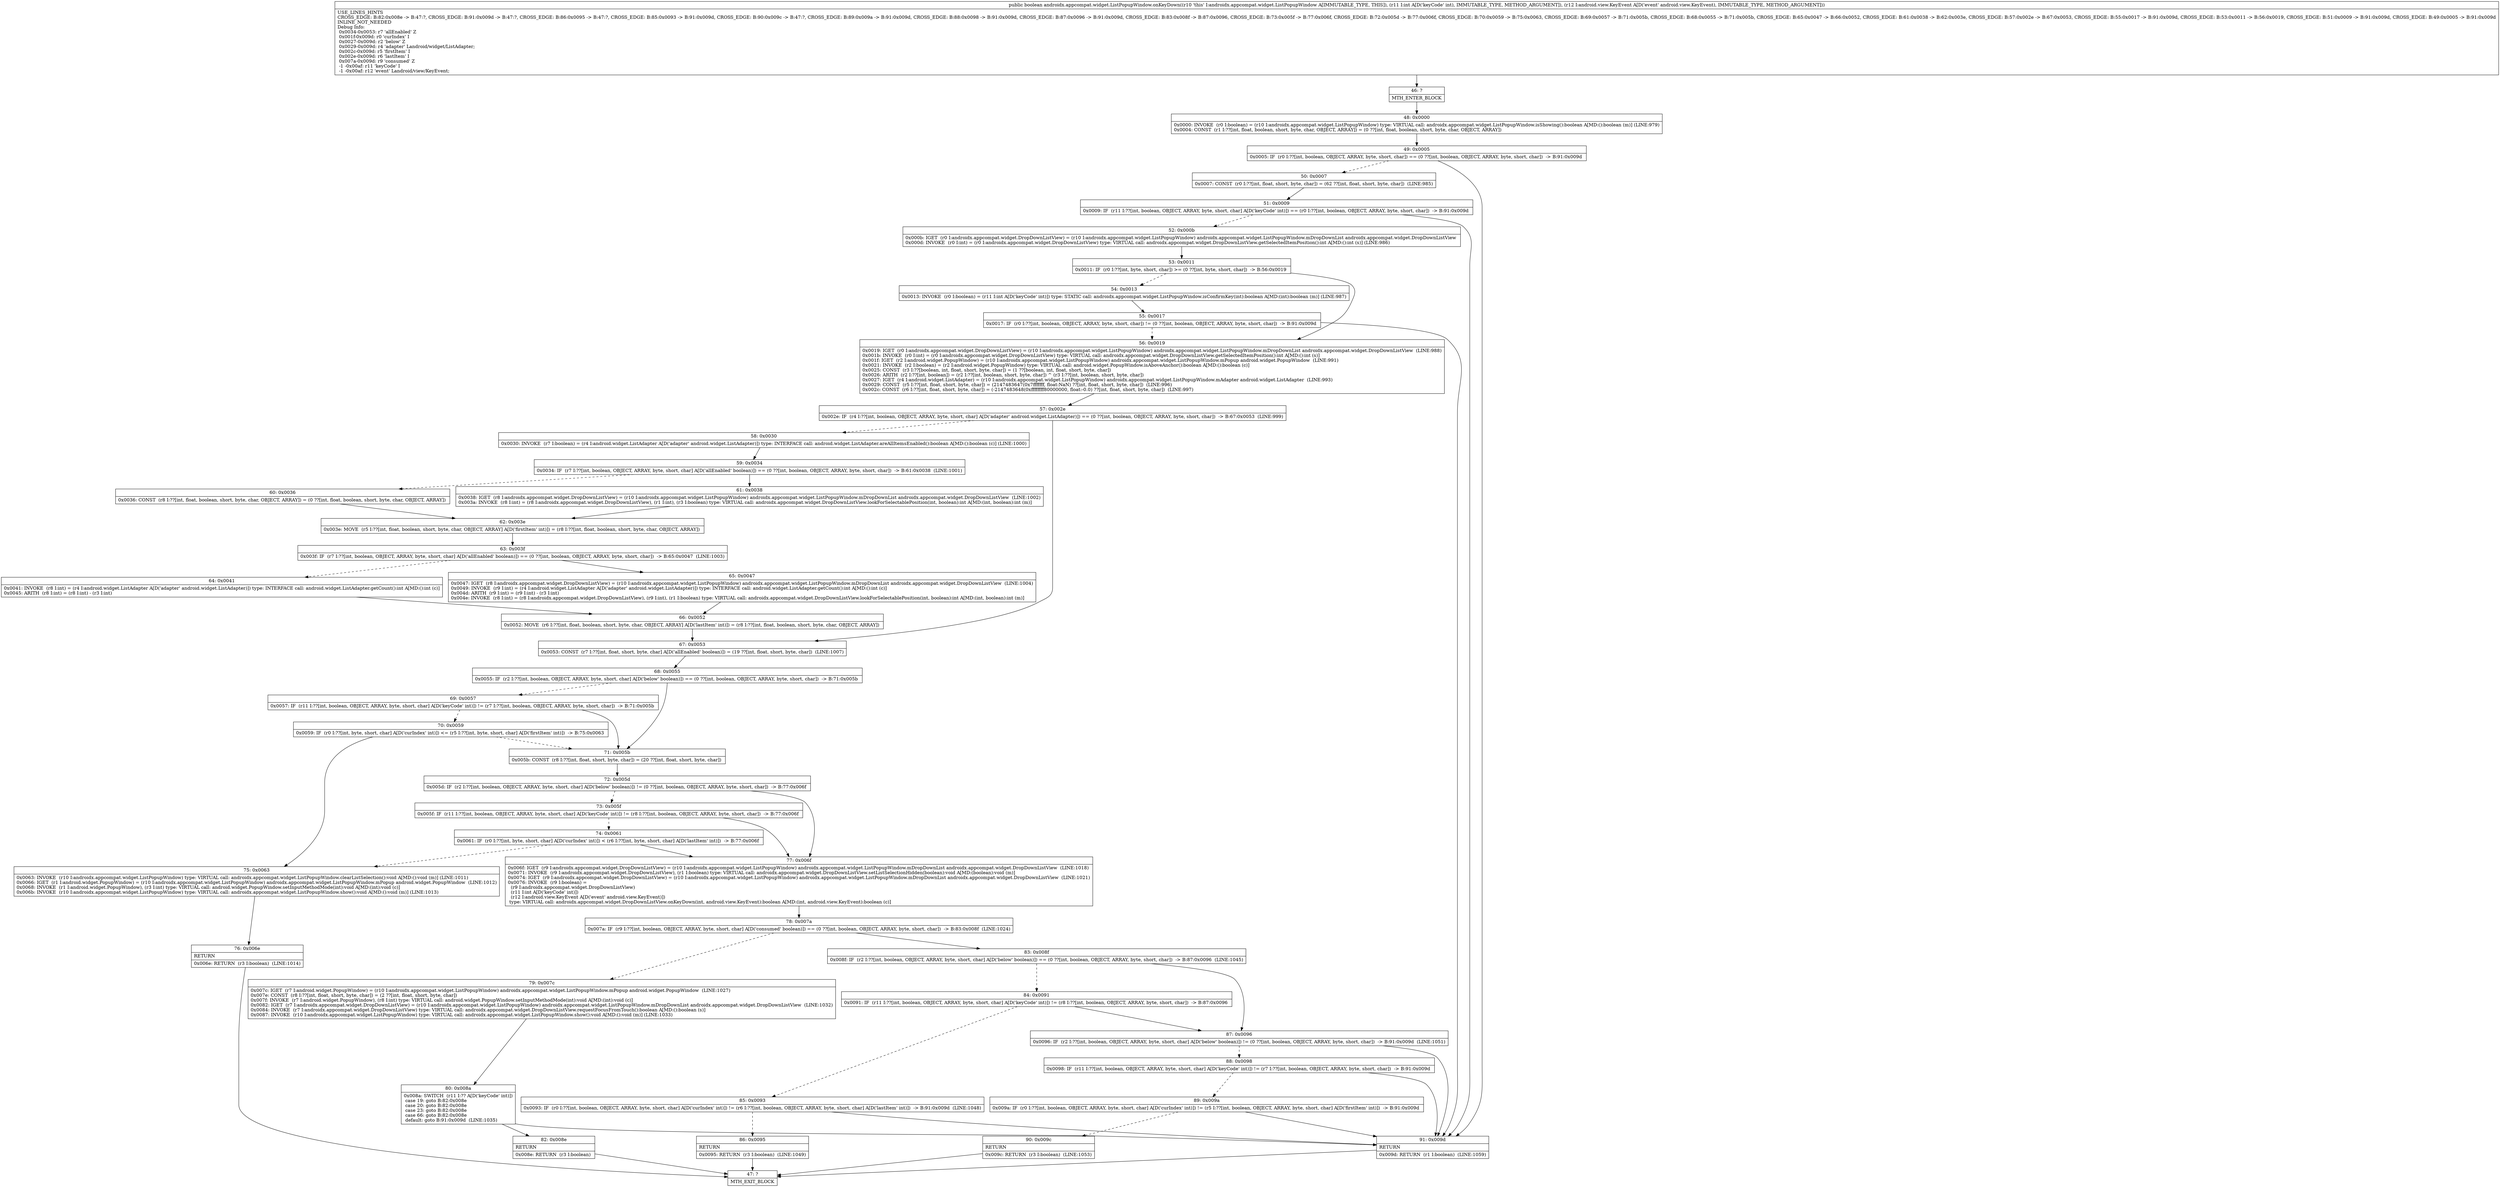 digraph "CFG forandroidx.appcompat.widget.ListPopupWindow.onKeyDown(ILandroid\/view\/KeyEvent;)Z" {
Node_46 [shape=record,label="{46\:\ ?|MTH_ENTER_BLOCK\l}"];
Node_48 [shape=record,label="{48\:\ 0x0000|0x0000: INVOKE  (r0 I:boolean) = (r10 I:androidx.appcompat.widget.ListPopupWindow) type: VIRTUAL call: androidx.appcompat.widget.ListPopupWindow.isShowing():boolean A[MD:():boolean (m)] (LINE:979)\l0x0004: CONST  (r1 I:??[int, float, boolean, short, byte, char, OBJECT, ARRAY]) = (0 ??[int, float, boolean, short, byte, char, OBJECT, ARRAY]) \l}"];
Node_49 [shape=record,label="{49\:\ 0x0005|0x0005: IF  (r0 I:??[int, boolean, OBJECT, ARRAY, byte, short, char]) == (0 ??[int, boolean, OBJECT, ARRAY, byte, short, char])  \-\> B:91:0x009d \l}"];
Node_50 [shape=record,label="{50\:\ 0x0007|0x0007: CONST  (r0 I:??[int, float, short, byte, char]) = (62 ??[int, float, short, byte, char])  (LINE:985)\l}"];
Node_51 [shape=record,label="{51\:\ 0x0009|0x0009: IF  (r11 I:??[int, boolean, OBJECT, ARRAY, byte, short, char] A[D('keyCode' int)]) == (r0 I:??[int, boolean, OBJECT, ARRAY, byte, short, char])  \-\> B:91:0x009d \l}"];
Node_52 [shape=record,label="{52\:\ 0x000b|0x000b: IGET  (r0 I:androidx.appcompat.widget.DropDownListView) = (r10 I:androidx.appcompat.widget.ListPopupWindow) androidx.appcompat.widget.ListPopupWindow.mDropDownList androidx.appcompat.widget.DropDownListView \l0x000d: INVOKE  (r0 I:int) = (r0 I:androidx.appcompat.widget.DropDownListView) type: VIRTUAL call: androidx.appcompat.widget.DropDownListView.getSelectedItemPosition():int A[MD:():int (s)] (LINE:986)\l}"];
Node_53 [shape=record,label="{53\:\ 0x0011|0x0011: IF  (r0 I:??[int, byte, short, char]) \>= (0 ??[int, byte, short, char])  \-\> B:56:0x0019 \l}"];
Node_54 [shape=record,label="{54\:\ 0x0013|0x0013: INVOKE  (r0 I:boolean) = (r11 I:int A[D('keyCode' int)]) type: STATIC call: androidx.appcompat.widget.ListPopupWindow.isConfirmKey(int):boolean A[MD:(int):boolean (m)] (LINE:987)\l}"];
Node_55 [shape=record,label="{55\:\ 0x0017|0x0017: IF  (r0 I:??[int, boolean, OBJECT, ARRAY, byte, short, char]) != (0 ??[int, boolean, OBJECT, ARRAY, byte, short, char])  \-\> B:91:0x009d \l}"];
Node_56 [shape=record,label="{56\:\ 0x0019|0x0019: IGET  (r0 I:androidx.appcompat.widget.DropDownListView) = (r10 I:androidx.appcompat.widget.ListPopupWindow) androidx.appcompat.widget.ListPopupWindow.mDropDownList androidx.appcompat.widget.DropDownListView  (LINE:988)\l0x001b: INVOKE  (r0 I:int) = (r0 I:androidx.appcompat.widget.DropDownListView) type: VIRTUAL call: androidx.appcompat.widget.DropDownListView.getSelectedItemPosition():int A[MD:():int (s)]\l0x001f: IGET  (r2 I:android.widget.PopupWindow) = (r10 I:androidx.appcompat.widget.ListPopupWindow) androidx.appcompat.widget.ListPopupWindow.mPopup android.widget.PopupWindow  (LINE:991)\l0x0021: INVOKE  (r2 I:boolean) = (r2 I:android.widget.PopupWindow) type: VIRTUAL call: android.widget.PopupWindow.isAboveAnchor():boolean A[MD:():boolean (c)]\l0x0025: CONST  (r3 I:??[boolean, int, float, short, byte, char]) = (1 ??[boolean, int, float, short, byte, char]) \l0x0026: ARITH  (r2 I:??[int, boolean]) = (r2 I:??[int, boolean, short, byte, char]) ^ (r3 I:??[int, boolean, short, byte, char]) \l0x0027: IGET  (r4 I:android.widget.ListAdapter) = (r10 I:androidx.appcompat.widget.ListPopupWindow) androidx.appcompat.widget.ListPopupWindow.mAdapter android.widget.ListAdapter  (LINE:993)\l0x0029: CONST  (r5 I:??[int, float, short, byte, char]) = (2147483647(0x7fffffff, float:NaN) ??[int, float, short, byte, char])  (LINE:996)\l0x002c: CONST  (r6 I:??[int, float, short, byte, char]) = (\-2147483648(0xffffffff80000000, float:\-0.0) ??[int, float, short, byte, char])  (LINE:997)\l}"];
Node_57 [shape=record,label="{57\:\ 0x002e|0x002e: IF  (r4 I:??[int, boolean, OBJECT, ARRAY, byte, short, char] A[D('adapter' android.widget.ListAdapter)]) == (0 ??[int, boolean, OBJECT, ARRAY, byte, short, char])  \-\> B:67:0x0053  (LINE:999)\l}"];
Node_58 [shape=record,label="{58\:\ 0x0030|0x0030: INVOKE  (r7 I:boolean) = (r4 I:android.widget.ListAdapter A[D('adapter' android.widget.ListAdapter)]) type: INTERFACE call: android.widget.ListAdapter.areAllItemsEnabled():boolean A[MD:():boolean (c)] (LINE:1000)\l}"];
Node_59 [shape=record,label="{59\:\ 0x0034|0x0034: IF  (r7 I:??[int, boolean, OBJECT, ARRAY, byte, short, char] A[D('allEnabled' boolean)]) == (0 ??[int, boolean, OBJECT, ARRAY, byte, short, char])  \-\> B:61:0x0038  (LINE:1001)\l}"];
Node_60 [shape=record,label="{60\:\ 0x0036|0x0036: CONST  (r8 I:??[int, float, boolean, short, byte, char, OBJECT, ARRAY]) = (0 ??[int, float, boolean, short, byte, char, OBJECT, ARRAY]) \l}"];
Node_62 [shape=record,label="{62\:\ 0x003e|0x003e: MOVE  (r5 I:??[int, float, boolean, short, byte, char, OBJECT, ARRAY] A[D('firstItem' int)]) = (r8 I:??[int, float, boolean, short, byte, char, OBJECT, ARRAY]) \l}"];
Node_63 [shape=record,label="{63\:\ 0x003f|0x003f: IF  (r7 I:??[int, boolean, OBJECT, ARRAY, byte, short, char] A[D('allEnabled' boolean)]) == (0 ??[int, boolean, OBJECT, ARRAY, byte, short, char])  \-\> B:65:0x0047  (LINE:1003)\l}"];
Node_64 [shape=record,label="{64\:\ 0x0041|0x0041: INVOKE  (r8 I:int) = (r4 I:android.widget.ListAdapter A[D('adapter' android.widget.ListAdapter)]) type: INTERFACE call: android.widget.ListAdapter.getCount():int A[MD:():int (c)]\l0x0045: ARITH  (r8 I:int) = (r8 I:int) \- (r3 I:int) \l}"];
Node_66 [shape=record,label="{66\:\ 0x0052|0x0052: MOVE  (r6 I:??[int, float, boolean, short, byte, char, OBJECT, ARRAY] A[D('lastItem' int)]) = (r8 I:??[int, float, boolean, short, byte, char, OBJECT, ARRAY]) \l}"];
Node_65 [shape=record,label="{65\:\ 0x0047|0x0047: IGET  (r8 I:androidx.appcompat.widget.DropDownListView) = (r10 I:androidx.appcompat.widget.ListPopupWindow) androidx.appcompat.widget.ListPopupWindow.mDropDownList androidx.appcompat.widget.DropDownListView  (LINE:1004)\l0x0049: INVOKE  (r9 I:int) = (r4 I:android.widget.ListAdapter A[D('adapter' android.widget.ListAdapter)]) type: INTERFACE call: android.widget.ListAdapter.getCount():int A[MD:():int (c)]\l0x004d: ARITH  (r9 I:int) = (r9 I:int) \- (r3 I:int) \l0x004e: INVOKE  (r8 I:int) = (r8 I:androidx.appcompat.widget.DropDownListView), (r9 I:int), (r1 I:boolean) type: VIRTUAL call: androidx.appcompat.widget.DropDownListView.lookForSelectablePosition(int, boolean):int A[MD:(int, boolean):int (m)]\l}"];
Node_61 [shape=record,label="{61\:\ 0x0038|0x0038: IGET  (r8 I:androidx.appcompat.widget.DropDownListView) = (r10 I:androidx.appcompat.widget.ListPopupWindow) androidx.appcompat.widget.ListPopupWindow.mDropDownList androidx.appcompat.widget.DropDownListView  (LINE:1002)\l0x003a: INVOKE  (r8 I:int) = (r8 I:androidx.appcompat.widget.DropDownListView), (r1 I:int), (r3 I:boolean) type: VIRTUAL call: androidx.appcompat.widget.DropDownListView.lookForSelectablePosition(int, boolean):int A[MD:(int, boolean):int (m)]\l}"];
Node_67 [shape=record,label="{67\:\ 0x0053|0x0053: CONST  (r7 I:??[int, float, short, byte, char] A[D('allEnabled' boolean)]) = (19 ??[int, float, short, byte, char])  (LINE:1007)\l}"];
Node_68 [shape=record,label="{68\:\ 0x0055|0x0055: IF  (r2 I:??[int, boolean, OBJECT, ARRAY, byte, short, char] A[D('below' boolean)]) == (0 ??[int, boolean, OBJECT, ARRAY, byte, short, char])  \-\> B:71:0x005b \l}"];
Node_69 [shape=record,label="{69\:\ 0x0057|0x0057: IF  (r11 I:??[int, boolean, OBJECT, ARRAY, byte, short, char] A[D('keyCode' int)]) != (r7 I:??[int, boolean, OBJECT, ARRAY, byte, short, char])  \-\> B:71:0x005b \l}"];
Node_70 [shape=record,label="{70\:\ 0x0059|0x0059: IF  (r0 I:??[int, byte, short, char] A[D('curIndex' int)]) \<= (r5 I:??[int, byte, short, char] A[D('firstItem' int)])  \-\> B:75:0x0063 \l}"];
Node_75 [shape=record,label="{75\:\ 0x0063|0x0063: INVOKE  (r10 I:androidx.appcompat.widget.ListPopupWindow) type: VIRTUAL call: androidx.appcompat.widget.ListPopupWindow.clearListSelection():void A[MD:():void (m)] (LINE:1011)\l0x0066: IGET  (r1 I:android.widget.PopupWindow) = (r10 I:androidx.appcompat.widget.ListPopupWindow) androidx.appcompat.widget.ListPopupWindow.mPopup android.widget.PopupWindow  (LINE:1012)\l0x0068: INVOKE  (r1 I:android.widget.PopupWindow), (r3 I:int) type: VIRTUAL call: android.widget.PopupWindow.setInputMethodMode(int):void A[MD:(int):void (c)]\l0x006b: INVOKE  (r10 I:androidx.appcompat.widget.ListPopupWindow) type: VIRTUAL call: androidx.appcompat.widget.ListPopupWindow.show():void A[MD:():void (m)] (LINE:1013)\l}"];
Node_76 [shape=record,label="{76\:\ 0x006e|RETURN\l|0x006e: RETURN  (r3 I:boolean)  (LINE:1014)\l}"];
Node_47 [shape=record,label="{47\:\ ?|MTH_EXIT_BLOCK\l}"];
Node_71 [shape=record,label="{71\:\ 0x005b|0x005b: CONST  (r8 I:??[int, float, short, byte, char]) = (20 ??[int, float, short, byte, char]) \l}"];
Node_72 [shape=record,label="{72\:\ 0x005d|0x005d: IF  (r2 I:??[int, boolean, OBJECT, ARRAY, byte, short, char] A[D('below' boolean)]) != (0 ??[int, boolean, OBJECT, ARRAY, byte, short, char])  \-\> B:77:0x006f \l}"];
Node_73 [shape=record,label="{73\:\ 0x005f|0x005f: IF  (r11 I:??[int, boolean, OBJECT, ARRAY, byte, short, char] A[D('keyCode' int)]) != (r8 I:??[int, boolean, OBJECT, ARRAY, byte, short, char])  \-\> B:77:0x006f \l}"];
Node_74 [shape=record,label="{74\:\ 0x0061|0x0061: IF  (r0 I:??[int, byte, short, char] A[D('curIndex' int)]) \< (r6 I:??[int, byte, short, char] A[D('lastItem' int)])  \-\> B:77:0x006f \l}"];
Node_77 [shape=record,label="{77\:\ 0x006f|0x006f: IGET  (r9 I:androidx.appcompat.widget.DropDownListView) = (r10 I:androidx.appcompat.widget.ListPopupWindow) androidx.appcompat.widget.ListPopupWindow.mDropDownList androidx.appcompat.widget.DropDownListView  (LINE:1018)\l0x0071: INVOKE  (r9 I:androidx.appcompat.widget.DropDownListView), (r1 I:boolean) type: VIRTUAL call: androidx.appcompat.widget.DropDownListView.setListSelectionHidden(boolean):void A[MD:(boolean):void (m)]\l0x0074: IGET  (r9 I:androidx.appcompat.widget.DropDownListView) = (r10 I:androidx.appcompat.widget.ListPopupWindow) androidx.appcompat.widget.ListPopupWindow.mDropDownList androidx.appcompat.widget.DropDownListView  (LINE:1021)\l0x0076: INVOKE  (r9 I:boolean) = \l  (r9 I:androidx.appcompat.widget.DropDownListView)\l  (r11 I:int A[D('keyCode' int)])\l  (r12 I:android.view.KeyEvent A[D('event' android.view.KeyEvent)])\l type: VIRTUAL call: androidx.appcompat.widget.DropDownListView.onKeyDown(int, android.view.KeyEvent):boolean A[MD:(int, android.view.KeyEvent):boolean (c)]\l}"];
Node_78 [shape=record,label="{78\:\ 0x007a|0x007a: IF  (r9 I:??[int, boolean, OBJECT, ARRAY, byte, short, char] A[D('consumed' boolean)]) == (0 ??[int, boolean, OBJECT, ARRAY, byte, short, char])  \-\> B:83:0x008f  (LINE:1024)\l}"];
Node_79 [shape=record,label="{79\:\ 0x007c|0x007c: IGET  (r7 I:android.widget.PopupWindow) = (r10 I:androidx.appcompat.widget.ListPopupWindow) androidx.appcompat.widget.ListPopupWindow.mPopup android.widget.PopupWindow  (LINE:1027)\l0x007e: CONST  (r8 I:??[int, float, short, byte, char]) = (2 ??[int, float, short, byte, char]) \l0x007f: INVOKE  (r7 I:android.widget.PopupWindow), (r8 I:int) type: VIRTUAL call: android.widget.PopupWindow.setInputMethodMode(int):void A[MD:(int):void (c)]\l0x0082: IGET  (r7 I:androidx.appcompat.widget.DropDownListView) = (r10 I:androidx.appcompat.widget.ListPopupWindow) androidx.appcompat.widget.ListPopupWindow.mDropDownList androidx.appcompat.widget.DropDownListView  (LINE:1032)\l0x0084: INVOKE  (r7 I:androidx.appcompat.widget.DropDownListView) type: VIRTUAL call: androidx.appcompat.widget.DropDownListView.requestFocusFromTouch():boolean A[MD:():boolean (s)]\l0x0087: INVOKE  (r10 I:androidx.appcompat.widget.ListPopupWindow) type: VIRTUAL call: androidx.appcompat.widget.ListPopupWindow.show():void A[MD:():void (m)] (LINE:1033)\l}"];
Node_80 [shape=record,label="{80\:\ 0x008a|0x008a: SWITCH  (r11 I:?? A[D('keyCode' int)])\l case 19: goto B:82:0x008e\l case 20: goto B:82:0x008e\l case 23: goto B:82:0x008e\l case 66: goto B:82:0x008e\l default: goto B:91:0x009d  (LINE:1035)\l}"];
Node_82 [shape=record,label="{82\:\ 0x008e|RETURN\l|0x008e: RETURN  (r3 I:boolean) \l}"];
Node_83 [shape=record,label="{83\:\ 0x008f|0x008f: IF  (r2 I:??[int, boolean, OBJECT, ARRAY, byte, short, char] A[D('below' boolean)]) == (0 ??[int, boolean, OBJECT, ARRAY, byte, short, char])  \-\> B:87:0x0096  (LINE:1045)\l}"];
Node_84 [shape=record,label="{84\:\ 0x0091|0x0091: IF  (r11 I:??[int, boolean, OBJECT, ARRAY, byte, short, char] A[D('keyCode' int)]) != (r8 I:??[int, boolean, OBJECT, ARRAY, byte, short, char])  \-\> B:87:0x0096 \l}"];
Node_85 [shape=record,label="{85\:\ 0x0093|0x0093: IF  (r0 I:??[int, boolean, OBJECT, ARRAY, byte, short, char] A[D('curIndex' int)]) != (r6 I:??[int, boolean, OBJECT, ARRAY, byte, short, char] A[D('lastItem' int)])  \-\> B:91:0x009d  (LINE:1048)\l}"];
Node_86 [shape=record,label="{86\:\ 0x0095|RETURN\l|0x0095: RETURN  (r3 I:boolean)  (LINE:1049)\l}"];
Node_87 [shape=record,label="{87\:\ 0x0096|0x0096: IF  (r2 I:??[int, boolean, OBJECT, ARRAY, byte, short, char] A[D('below' boolean)]) != (0 ??[int, boolean, OBJECT, ARRAY, byte, short, char])  \-\> B:91:0x009d  (LINE:1051)\l}"];
Node_88 [shape=record,label="{88\:\ 0x0098|0x0098: IF  (r11 I:??[int, boolean, OBJECT, ARRAY, byte, short, char] A[D('keyCode' int)]) != (r7 I:??[int, boolean, OBJECT, ARRAY, byte, short, char])  \-\> B:91:0x009d \l}"];
Node_89 [shape=record,label="{89\:\ 0x009a|0x009a: IF  (r0 I:??[int, boolean, OBJECT, ARRAY, byte, short, char] A[D('curIndex' int)]) != (r5 I:??[int, boolean, OBJECT, ARRAY, byte, short, char] A[D('firstItem' int)])  \-\> B:91:0x009d \l}"];
Node_90 [shape=record,label="{90\:\ 0x009c|RETURN\l|0x009c: RETURN  (r3 I:boolean)  (LINE:1053)\l}"];
Node_91 [shape=record,label="{91\:\ 0x009d|RETURN\l|0x009d: RETURN  (r1 I:boolean)  (LINE:1059)\l}"];
MethodNode[shape=record,label="{public boolean androidx.appcompat.widget.ListPopupWindow.onKeyDown((r10 'this' I:androidx.appcompat.widget.ListPopupWindow A[IMMUTABLE_TYPE, THIS]), (r11 I:int A[D('keyCode' int), IMMUTABLE_TYPE, METHOD_ARGUMENT]), (r12 I:android.view.KeyEvent A[D('event' android.view.KeyEvent), IMMUTABLE_TYPE, METHOD_ARGUMENT]))  | USE_LINES_HINTS\lCROSS_EDGE: B:82:0x008e \-\> B:47:?, CROSS_EDGE: B:91:0x009d \-\> B:47:?, CROSS_EDGE: B:86:0x0095 \-\> B:47:?, CROSS_EDGE: B:85:0x0093 \-\> B:91:0x009d, CROSS_EDGE: B:90:0x009c \-\> B:47:?, CROSS_EDGE: B:89:0x009a \-\> B:91:0x009d, CROSS_EDGE: B:88:0x0098 \-\> B:91:0x009d, CROSS_EDGE: B:87:0x0096 \-\> B:91:0x009d, CROSS_EDGE: B:83:0x008f \-\> B:87:0x0096, CROSS_EDGE: B:73:0x005f \-\> B:77:0x006f, CROSS_EDGE: B:72:0x005d \-\> B:77:0x006f, CROSS_EDGE: B:70:0x0059 \-\> B:75:0x0063, CROSS_EDGE: B:69:0x0057 \-\> B:71:0x005b, CROSS_EDGE: B:68:0x0055 \-\> B:71:0x005b, CROSS_EDGE: B:65:0x0047 \-\> B:66:0x0052, CROSS_EDGE: B:61:0x0038 \-\> B:62:0x003e, CROSS_EDGE: B:57:0x002e \-\> B:67:0x0053, CROSS_EDGE: B:55:0x0017 \-\> B:91:0x009d, CROSS_EDGE: B:53:0x0011 \-\> B:56:0x0019, CROSS_EDGE: B:51:0x0009 \-\> B:91:0x009d, CROSS_EDGE: B:49:0x0005 \-\> B:91:0x009d\lINLINE_NOT_NEEDED\lDebug Info:\l  0x0034\-0x0053: r7 'allEnabled' Z\l  0x001f\-0x009d: r0 'curIndex' I\l  0x0027\-0x009d: r2 'below' Z\l  0x0029\-0x009d: r4 'adapter' Landroid\/widget\/ListAdapter;\l  0x002c\-0x009d: r5 'firstItem' I\l  0x002e\-0x009d: r6 'lastItem' I\l  0x007a\-0x009d: r9 'consumed' Z\l  \-1 \-0x00af: r11 'keyCode' I\l  \-1 \-0x00af: r12 'event' Landroid\/view\/KeyEvent;\l}"];
MethodNode -> Node_46;Node_46 -> Node_48;
Node_48 -> Node_49;
Node_49 -> Node_50[style=dashed];
Node_49 -> Node_91;
Node_50 -> Node_51;
Node_51 -> Node_52[style=dashed];
Node_51 -> Node_91;
Node_52 -> Node_53;
Node_53 -> Node_54[style=dashed];
Node_53 -> Node_56;
Node_54 -> Node_55;
Node_55 -> Node_56[style=dashed];
Node_55 -> Node_91;
Node_56 -> Node_57;
Node_57 -> Node_58[style=dashed];
Node_57 -> Node_67;
Node_58 -> Node_59;
Node_59 -> Node_60[style=dashed];
Node_59 -> Node_61;
Node_60 -> Node_62;
Node_62 -> Node_63;
Node_63 -> Node_64[style=dashed];
Node_63 -> Node_65;
Node_64 -> Node_66;
Node_66 -> Node_67;
Node_65 -> Node_66;
Node_61 -> Node_62;
Node_67 -> Node_68;
Node_68 -> Node_69[style=dashed];
Node_68 -> Node_71;
Node_69 -> Node_70[style=dashed];
Node_69 -> Node_71;
Node_70 -> Node_71[style=dashed];
Node_70 -> Node_75;
Node_75 -> Node_76;
Node_76 -> Node_47;
Node_71 -> Node_72;
Node_72 -> Node_73[style=dashed];
Node_72 -> Node_77;
Node_73 -> Node_74[style=dashed];
Node_73 -> Node_77;
Node_74 -> Node_75[style=dashed];
Node_74 -> Node_77;
Node_77 -> Node_78;
Node_78 -> Node_79[style=dashed];
Node_78 -> Node_83;
Node_79 -> Node_80;
Node_80 -> Node_82;
Node_80 -> Node_91;
Node_82 -> Node_47;
Node_83 -> Node_84[style=dashed];
Node_83 -> Node_87;
Node_84 -> Node_85[style=dashed];
Node_84 -> Node_87;
Node_85 -> Node_86[style=dashed];
Node_85 -> Node_91;
Node_86 -> Node_47;
Node_87 -> Node_88[style=dashed];
Node_87 -> Node_91;
Node_88 -> Node_89[style=dashed];
Node_88 -> Node_91;
Node_89 -> Node_90[style=dashed];
Node_89 -> Node_91;
Node_90 -> Node_47;
Node_91 -> Node_47;
}

